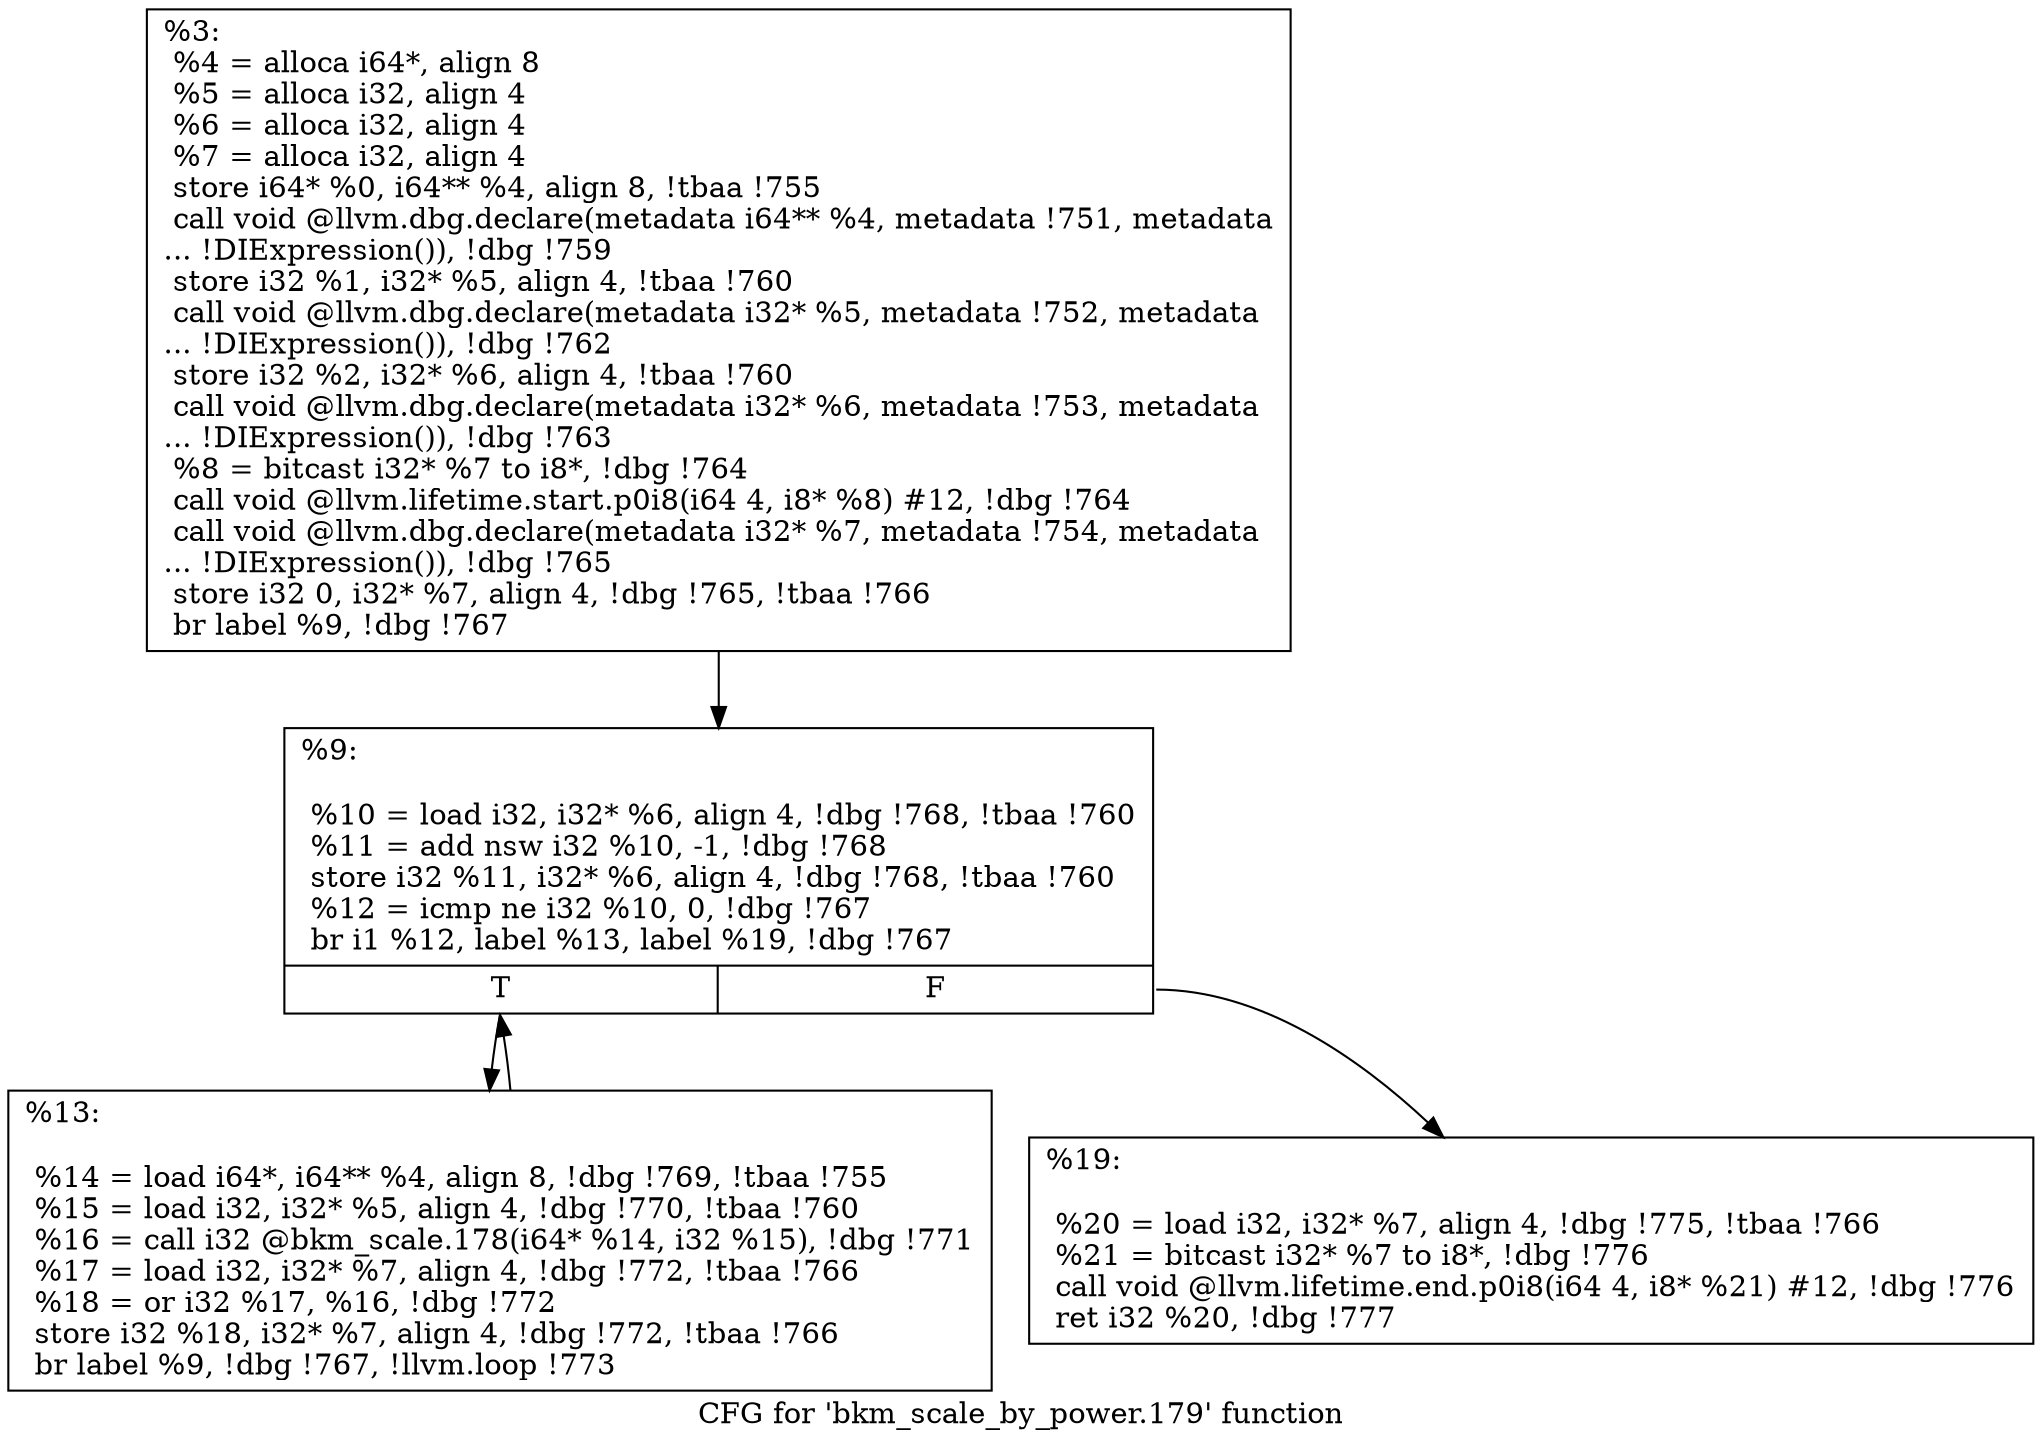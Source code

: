 digraph "CFG for 'bkm_scale_by_power.179' function" {
	label="CFG for 'bkm_scale_by_power.179' function";

	Node0xe08760 [shape=record,label="{%3:\l  %4 = alloca i64*, align 8\l  %5 = alloca i32, align 4\l  %6 = alloca i32, align 4\l  %7 = alloca i32, align 4\l  store i64* %0, i64** %4, align 8, !tbaa !755\l  call void @llvm.dbg.declare(metadata i64** %4, metadata !751, metadata\l... !DIExpression()), !dbg !759\l  store i32 %1, i32* %5, align 4, !tbaa !760\l  call void @llvm.dbg.declare(metadata i32* %5, metadata !752, metadata\l... !DIExpression()), !dbg !762\l  store i32 %2, i32* %6, align 4, !tbaa !760\l  call void @llvm.dbg.declare(metadata i32* %6, metadata !753, metadata\l... !DIExpression()), !dbg !763\l  %8 = bitcast i32* %7 to i8*, !dbg !764\l  call void @llvm.lifetime.start.p0i8(i64 4, i8* %8) #12, !dbg !764\l  call void @llvm.dbg.declare(metadata i32* %7, metadata !754, metadata\l... !DIExpression()), !dbg !765\l  store i32 0, i32* %7, align 4, !dbg !765, !tbaa !766\l  br label %9, !dbg !767\l}"];
	Node0xe08760 -> Node0xe09bc0;
	Node0xe09bc0 [shape=record,label="{%9:\l\l  %10 = load i32, i32* %6, align 4, !dbg !768, !tbaa !760\l  %11 = add nsw i32 %10, -1, !dbg !768\l  store i32 %11, i32* %6, align 4, !dbg !768, !tbaa !760\l  %12 = icmp ne i32 %10, 0, !dbg !767\l  br i1 %12, label %13, label %19, !dbg !767\l|{<s0>T|<s1>F}}"];
	Node0xe09bc0:s0 -> Node0xe09c10;
	Node0xe09bc0:s1 -> Node0xe09c60;
	Node0xe09c10 [shape=record,label="{%13:\l\l  %14 = load i64*, i64** %4, align 8, !dbg !769, !tbaa !755\l  %15 = load i32, i32* %5, align 4, !dbg !770, !tbaa !760\l  %16 = call i32 @bkm_scale.178(i64* %14, i32 %15), !dbg !771\l  %17 = load i32, i32* %7, align 4, !dbg !772, !tbaa !766\l  %18 = or i32 %17, %16, !dbg !772\l  store i32 %18, i32* %7, align 4, !dbg !772, !tbaa !766\l  br label %9, !dbg !767, !llvm.loop !773\l}"];
	Node0xe09c10 -> Node0xe09bc0;
	Node0xe09c60 [shape=record,label="{%19:\l\l  %20 = load i32, i32* %7, align 4, !dbg !775, !tbaa !766\l  %21 = bitcast i32* %7 to i8*, !dbg !776\l  call void @llvm.lifetime.end.p0i8(i64 4, i8* %21) #12, !dbg !776\l  ret i32 %20, !dbg !777\l}"];
}
